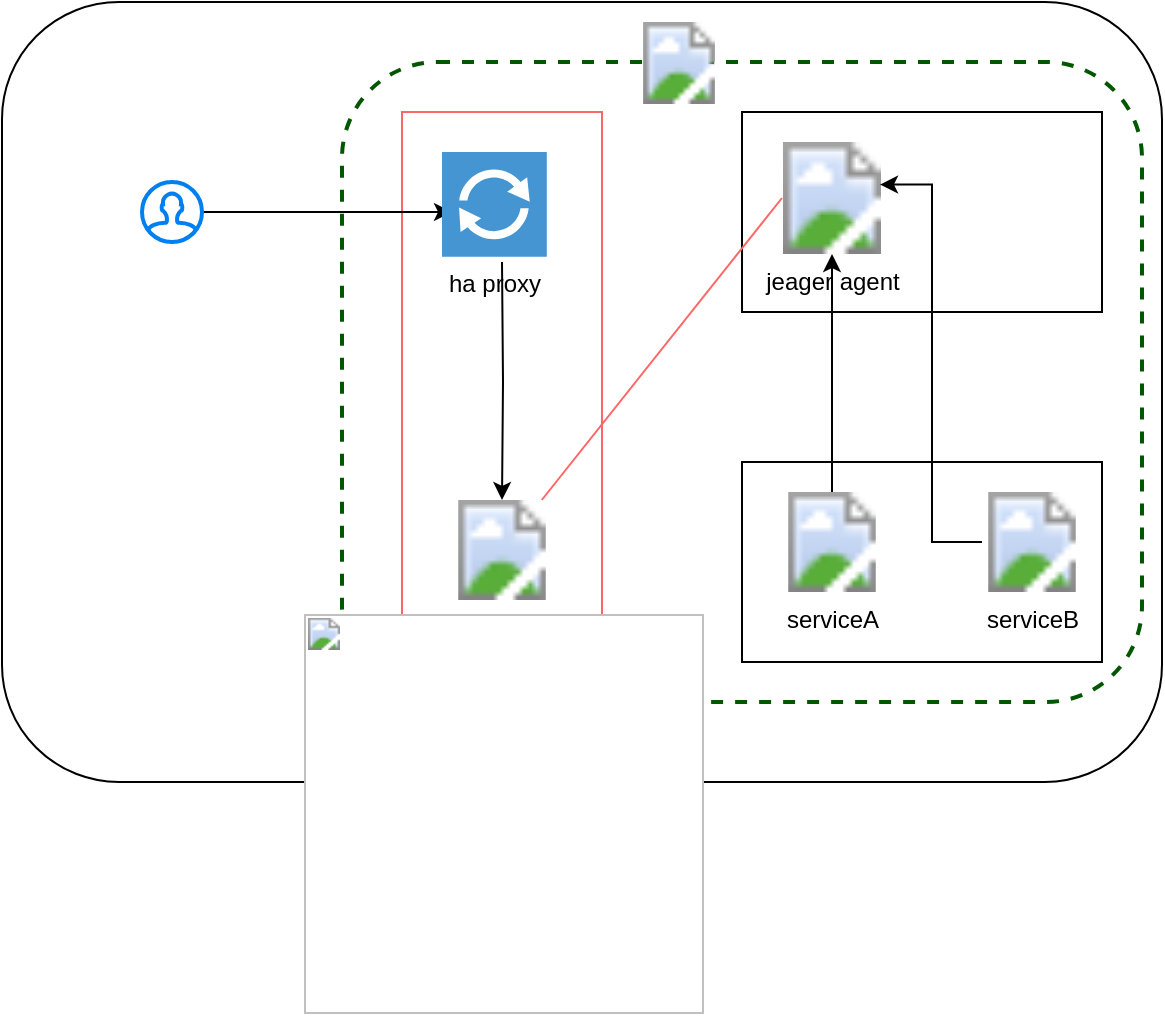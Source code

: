 <mxfile version="13.1.3">
    <diagram id="d01J-ukoAFh2b3ArlTiC" name="Page-1">
        <mxGraphModel dx="814" dy="305" grid="1" gridSize="10" guides="1" tooltips="1" connect="1" arrows="1" fold="1" page="1" pageScale="1" pageWidth="850" pageHeight="1100" math="0" shadow="0">
            <root>
                <mxCell id="0"/>
                <mxCell id="1" parent="0"/>
                <mxCell id="5" value="" style="rounded=1;whiteSpace=wrap;html=1;" parent="1" vertex="1">
                    <mxGeometry x="20" y="20" width="580" height="390" as="geometry"/>
                </mxCell>
                <mxCell id="6" value="" style="rounded=1;whiteSpace=wrap;html=1;strokeColor=#005700;fontColor=#ffffff;fillColor=none;dashed=1;strokeWidth=2;" parent="1" vertex="1">
                    <mxGeometry x="190" y="50" width="400" height="320" as="geometry"/>
                </mxCell>
                <mxCell id="8" value="" style="rounded=0;whiteSpace=wrap;html=1;" parent="1" vertex="1">
                    <mxGeometry x="390" y="75" width="180" height="100" as="geometry"/>
                </mxCell>
                <mxCell id="9" value="" style="rounded=0;whiteSpace=wrap;html=1;fillColor=none;strokeColor=#FF6666;strokeWidth=1;" parent="1" vertex="1">
                    <mxGeometry x="220" y="75" width="100" height="275" as="geometry"/>
                </mxCell>
                <mxCell id="32" style="edgeStyle=none;rounded=0;orthogonalLoop=1;jettySize=auto;html=1;entryX=0;entryY=0.5;entryDx=0;entryDy=0;entryPerimeter=0;endArrow=none;endFill=0;strokeWidth=1;fillColor=#d80073;strokeColor=#FF6666;" parent="1" source="4" target="18" edge="1">
                    <mxGeometry relative="1" as="geometry"/>
                </mxCell>
                <mxCell id="4" value="&lt;img src=&quot;https://avatars2.githubusercontent.com/u/15482765?s=200&amp;amp;v=4&quot; width=&quot;200&quot; height=&quot;200&quot;&gt;" style="aspect=fixed;html=1;points=[];align=center;image;fontSize=12;image=https://avatars2.githubusercontent.com/u/15482765?s=200&amp;v=4;" parent="1" vertex="1">
                    <mxGeometry x="245" y="269" width="50" height="50" as="geometry"/>
                </mxCell>
                <mxCell id="43" style="edgeStyle=orthogonalEdgeStyle;rounded=0;orthogonalLoop=1;jettySize=auto;html=1;" edge="1" parent="1" target="4">
                    <mxGeometry relative="1" as="geometry">
                        <mxPoint x="270" y="150" as="sourcePoint"/>
                    </mxGeometry>
                </mxCell>
                <mxCell id="44" style="edgeStyle=orthogonalEdgeStyle;rounded=0;orthogonalLoop=1;jettySize=auto;html=1;" edge="1" parent="1" source="16">
                    <mxGeometry relative="1" as="geometry">
                        <mxPoint x="245" y="125" as="targetPoint"/>
                    </mxGeometry>
                </mxCell>
                <mxCell id="16" value="" style="html=1;verticalLabelPosition=bottom;align=center;labelBackgroundColor=#ffffff;verticalAlign=top;strokeWidth=2;strokeColor=#0080F0;shadow=0;dashed=0;shape=mxgraph.ios7.icons.user;" parent="1" vertex="1">
                    <mxGeometry x="90" y="110" width="30" height="30" as="geometry"/>
                </mxCell>
                <mxCell id="18" value="jeager agent" style="aspect=fixed;html=1;points=[];align=center;image;fontSize=12;image=https://www.instana.com/media/01_INSTANA_IconSet_jaeger.svg;" parent="1" vertex="1">
                    <mxGeometry x="410" y="90" width="50" height="56" as="geometry"/>
                </mxCell>
                <mxCell id="27" value="" style="rounded=0;whiteSpace=wrap;html=1;" parent="1" vertex="1">
                    <mxGeometry x="390" y="250" width="180" height="100" as="geometry"/>
                </mxCell>
                <mxCell id="46" style="edgeStyle=orthogonalEdgeStyle;rounded=0;orthogonalLoop=1;jettySize=auto;html=1;entryX=0.98;entryY=0.38;entryDx=0;entryDy=0;entryPerimeter=0;" edge="1" parent="1" source="29" target="18">
                    <mxGeometry relative="1" as="geometry"/>
                </mxCell>
                <mxCell id="29" value="serviceB" style="aspect=fixed;html=1;points=[];align=center;image;fontSize=12;image=https://techalignment.com/wp-content/uploads/2018/12/kubernetes-icon-color-sm-e1545244190428.png;" parent="1" vertex="1">
                    <mxGeometry x="510" y="265" width="50" height="50" as="geometry"/>
                </mxCell>
                <mxCell id="45" style="edgeStyle=orthogonalEdgeStyle;rounded=0;orthogonalLoop=1;jettySize=auto;html=1;" edge="1" parent="1" source="30" target="18">
                    <mxGeometry relative="1" as="geometry"/>
                </mxCell>
                <mxCell id="30" value="serviceA" style="aspect=fixed;html=1;points=[];align=center;image;fontSize=12;image=https://techalignment.com/wp-content/uploads/2018/12/kubernetes-icon-color-sm-e1545244190428.png;" parent="1" vertex="1">
                    <mxGeometry x="410" y="265" width="50" height="50" as="geometry"/>
                </mxCell>
                <mxCell id="38" value="" style="aspect=fixed;html=1;points=[];align=center;image;fontSize=12;image=https://www.docker.com/sites/default/files/d8/styles/role_icon/public/2019-07/Moby-logo.png?itok=sYH_JEaJ;dashed=1;labelBackgroundColor=#006633;strokeColor=#FF6666;strokeWidth=2;fillColor=none;" parent="1" vertex="1">
                    <mxGeometry x="330" y="30" width="57" height="41" as="geometry"/>
                </mxCell>
                <mxCell id="49" value="ha proxy" style="pointerEvents=1;shadow=0;dashed=0;html=1;strokeColor=none;fillColor=#4495D1;labelPosition=center;verticalLabelPosition=bottom;verticalAlign=top;align=center;outlineConnect=0;shape=mxgraph.veeam.2d.proxy;" vertex="1" parent="1">
                    <mxGeometry x="240" y="95" width="52.4" height="52.4" as="geometry"/>
                </mxCell>
            </root>
        </mxGraphModel>
    </diagram>
</mxfile>